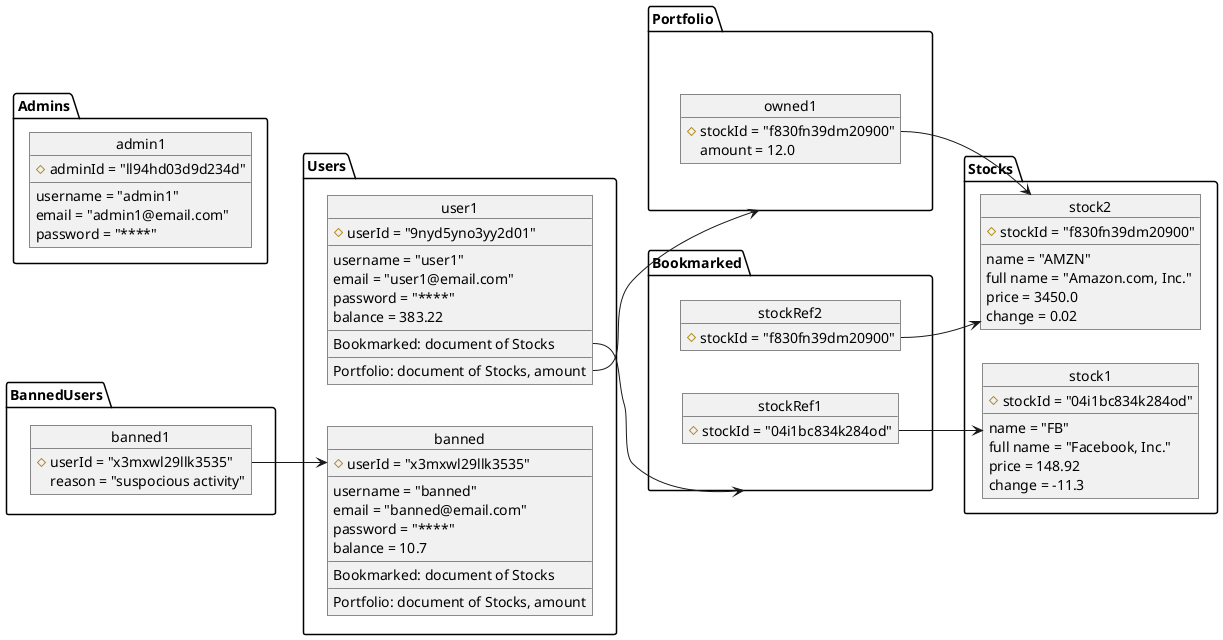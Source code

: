 @startuml

left to right direction

package Users{
object user1 {
    # userId = "9nyd5yno3yy2d01"
    __
    username = "user1"
    email = "user1@email.com"
    password = "****"
    balance = 383.22
    __
    Bookmarked: document of Stocks
    __
    Portfolio: document of Stocks, amount
}

object banned {
    # userId = "x3mxwl29llk3535"
    __
    username = "banned"
    email = "banned@email.com"
    password = "****"
    balance = 10.7
    __
    Bookmarked: document of Stocks
    __
    Portfolio: document of Stocks, amount
}
}

package Stocks{
object stock1{
    #stockId = "04i1bc834k284od"
    __
    name = "FB"
    full name = "Facebook, Inc."
    price = 148.92
    change = -11.3
}
object stock2{
    #stockId = "f830fn39dm20900"
    __
    name = "AMZN"
    full name = "Amazon.com, Inc."
    price = 3450.0
    change = 0.02
}
}

package BannedUsers{
object banned1{
    #userId = "x3mxwl29llk3535"
    reason = "suspocious activity"
    }
}

object Portfolio{
    #stockId = "f830fn39dm20900"
    amount = 12.0
}

package Admins{
object admin1 {
    # adminId = "ll94hd03d9d234d"
    __
    username = "admin1"
    email = "admin1@email.com"
    password = "****"
}
}

package Bookmarked{
object stockRef1{
    #stockId = "04i1bc834k284od"
}
object stockRef2{
    #stockId = "f830fn39dm20900"
    }
}

package Portfolio{
object owned1{
    #stockId = "f830fn39dm20900"
    amount = 12.0
}
}

user1::Bookmarked --> Bookmarked
stockRef1::stockId --> stock1
stockRef2::stockId --> stock2
user1::Portfolio --> Portfolio
owned1::stockId --> stock2

banned1::userId --> banned::userId

@enduml
